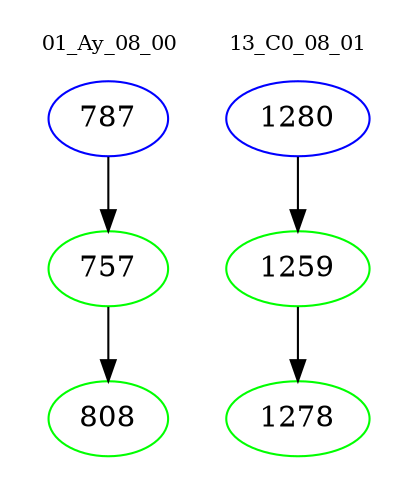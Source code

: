 digraph{
subgraph cluster_0 {
color = white
label = "01_Ay_08_00";
fontsize=10;
T0_787 [label="787", color="blue"]
T0_787 -> T0_757 [color="black"]
T0_757 [label="757", color="green"]
T0_757 -> T0_808 [color="black"]
T0_808 [label="808", color="green"]
}
subgraph cluster_1 {
color = white
label = "13_C0_08_01";
fontsize=10;
T1_1280 [label="1280", color="blue"]
T1_1280 -> T1_1259 [color="black"]
T1_1259 [label="1259", color="green"]
T1_1259 -> T1_1278 [color="black"]
T1_1278 [label="1278", color="green"]
}
}
